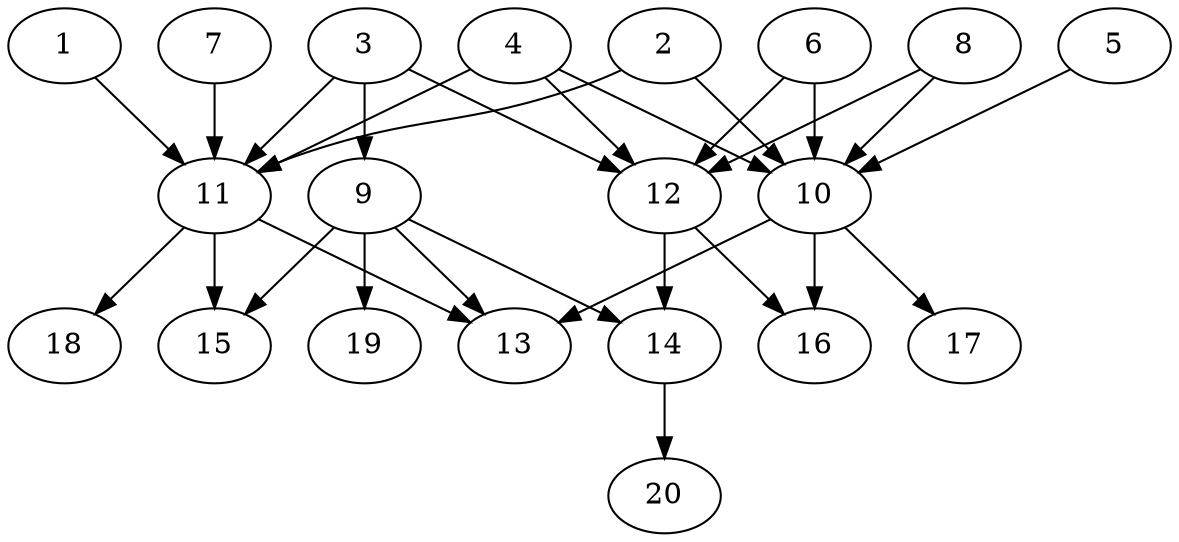 // DAG automatically generated by daggen at Tue Jul 23 14:28:59 2019
// ./daggen --dot -n 20 --ccr 0.5 --fat 0.6 --regular 0.5 --density 0.7 --mindata 5242880 --maxdata 52428800 
digraph G {
  1 [size="80269312", alpha="0.10", expect_size="40134656"] 
  1 -> 11 [size ="40134656"]
  2 [size="76558336", alpha="0.06", expect_size="38279168"] 
  2 -> 10 [size ="38279168"]
  2 -> 11 [size ="38279168"]
  3 [size="60973056", alpha="0.15", expect_size="30486528"] 
  3 -> 9 [size ="30486528"]
  3 -> 11 [size ="30486528"]
  3 -> 12 [size ="30486528"]
  4 [size="98611200", alpha="0.04", expect_size="49305600"] 
  4 -> 10 [size ="49305600"]
  4 -> 11 [size ="49305600"]
  4 -> 12 [size ="49305600"]
  5 [size="66048000", alpha="0.07", expect_size="33024000"] 
  5 -> 10 [size ="33024000"]
  6 [size="60305408", alpha="0.11", expect_size="30152704"] 
  6 -> 10 [size ="30152704"]
  6 -> 12 [size ="30152704"]
  7 [size="53061632", alpha="0.00", expect_size="26530816"] 
  7 -> 11 [size ="26530816"]
  8 [size="30466048", alpha="0.04", expect_size="15233024"] 
  8 -> 10 [size ="15233024"]
  8 -> 12 [size ="15233024"]
  9 [size="99858432", alpha="0.05", expect_size="49929216"] 
  9 -> 13 [size ="49929216"]
  9 -> 14 [size ="49929216"]
  9 -> 15 [size ="49929216"]
  9 -> 19 [size ="49929216"]
  10 [size="92495872", alpha="0.01", expect_size="46247936"] 
  10 -> 13 [size ="46247936"]
  10 -> 16 [size ="46247936"]
  10 -> 17 [size ="46247936"]
  11 [size="72335360", alpha="0.09", expect_size="36167680"] 
  11 -> 13 [size ="36167680"]
  11 -> 15 [size ="36167680"]
  11 -> 18 [size ="36167680"]
  12 [size="23910400", alpha="0.01", expect_size="11955200"] 
  12 -> 14 [size ="11955200"]
  12 -> 16 [size ="11955200"]
  13 [size="50049024", alpha="0.13", expect_size="25024512"] 
  14 [size="28487680", alpha="0.07", expect_size="14243840"] 
  14 -> 20 [size ="14243840"]
  15 [size="47026176", alpha="0.01", expect_size="23513088"] 
  16 [size="81946624", alpha="0.17", expect_size="40973312"] 
  17 [size="39596032", alpha="0.18", expect_size="19798016"] 
  18 [size="41363456", alpha="0.03", expect_size="20681728"] 
  19 [size="59052032", alpha="0.17", expect_size="29526016"] 
  20 [size="82186240", alpha="0.15", expect_size="41093120"] 
}

